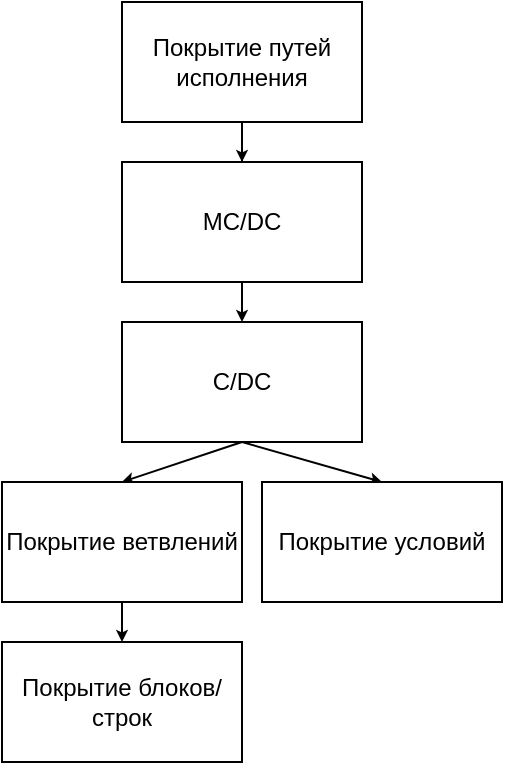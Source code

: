 <mxfile version="14.6.13" type="device"><diagram id="EbjFdwcYYDTlfWLTvBc7" name="Page-1"><mxGraphModel dx="565" dy="298" grid="1" gridSize="10" guides="1" tooltips="1" connect="1" arrows="1" fold="1" page="1" pageScale="1" pageWidth="827" pageHeight="1169" math="0" shadow="0"><root><mxCell id="0"/><mxCell id="1" parent="0"/><mxCell id="8c0eK23bfSfOqtds6Xk8-7" style="edgeStyle=orthogonalEdgeStyle;rounded=0;orthogonalLoop=1;jettySize=auto;html=1;entryX=0.5;entryY=0;entryDx=0;entryDy=0;endSize=3;" parent="1" source="8c0eK23bfSfOqtds6Xk8-1" target="8c0eK23bfSfOqtds6Xk8-2" edge="1"><mxGeometry relative="1" as="geometry"/></mxCell><mxCell id="8c0eK23bfSfOqtds6Xk8-1" value="Покрытие путей исполнения" style="rounded=0;whiteSpace=wrap;html=1;" parent="1" vertex="1"><mxGeometry x="170" y="20" width="120" height="60" as="geometry"/></mxCell><mxCell id="8c0eK23bfSfOqtds6Xk8-8" style="edgeStyle=orthogonalEdgeStyle;rounded=0;orthogonalLoop=1;jettySize=auto;html=1;exitX=0.5;exitY=1;exitDx=0;exitDy=0;entryX=0.5;entryY=0;entryDx=0;entryDy=0;endSize=3;" parent="1" source="8c0eK23bfSfOqtds6Xk8-2" target="8c0eK23bfSfOqtds6Xk8-3" edge="1"><mxGeometry relative="1" as="geometry"/></mxCell><mxCell id="8c0eK23bfSfOqtds6Xk8-2" value="MC/DC" style="rounded=0;whiteSpace=wrap;html=1;" parent="1" vertex="1"><mxGeometry x="170" y="100" width="120" height="60" as="geometry"/></mxCell><mxCell id="8c0eK23bfSfOqtds6Xk8-9" style="rounded=0;orthogonalLoop=1;jettySize=auto;html=1;exitX=0.5;exitY=1;exitDx=0;exitDy=0;endSize=3;entryX=0.5;entryY=0;entryDx=0;entryDy=0;" parent="1" source="8c0eK23bfSfOqtds6Xk8-3" target="8c0eK23bfSfOqtds6Xk8-4" edge="1"><mxGeometry relative="1" as="geometry"/></mxCell><mxCell id="8c0eK23bfSfOqtds6Xk8-10" style="edgeStyle=none;rounded=0;orthogonalLoop=1;jettySize=auto;html=1;entryX=0.5;entryY=0;entryDx=0;entryDy=0;endSize=3;exitX=0.5;exitY=1;exitDx=0;exitDy=0;" parent="1" source="8c0eK23bfSfOqtds6Xk8-3" target="8c0eK23bfSfOqtds6Xk8-6" edge="1"><mxGeometry relative="1" as="geometry"/></mxCell><mxCell id="8c0eK23bfSfOqtds6Xk8-3" value="C/DC" style="rounded=0;whiteSpace=wrap;html=1;" parent="1" vertex="1"><mxGeometry x="170" y="180" width="120" height="60" as="geometry"/></mxCell><mxCell id="8c0eK23bfSfOqtds6Xk8-11" style="edgeStyle=none;rounded=0;orthogonalLoop=1;jettySize=auto;html=1;entryX=0.5;entryY=0;entryDx=0;entryDy=0;endSize=3;" parent="1" source="8c0eK23bfSfOqtds6Xk8-4" target="8c0eK23bfSfOqtds6Xk8-5" edge="1"><mxGeometry relative="1" as="geometry"/></mxCell><mxCell id="8c0eK23bfSfOqtds6Xk8-4" value="Покрытие ветвлений" style="rounded=0;whiteSpace=wrap;html=1;" parent="1" vertex="1"><mxGeometry x="110" y="260" width="120" height="60" as="geometry"/></mxCell><mxCell id="8c0eK23bfSfOqtds6Xk8-5" value="Покрытие блоков/строк" style="rounded=0;whiteSpace=wrap;html=1;" parent="1" vertex="1"><mxGeometry x="110" y="340" width="120" height="60" as="geometry"/></mxCell><mxCell id="8c0eK23bfSfOqtds6Xk8-6" value="Покрытие условий" style="rounded=0;whiteSpace=wrap;html=1;" parent="1" vertex="1"><mxGeometry x="240" y="260" width="120" height="60" as="geometry"/></mxCell></root></mxGraphModel></diagram></mxfile>